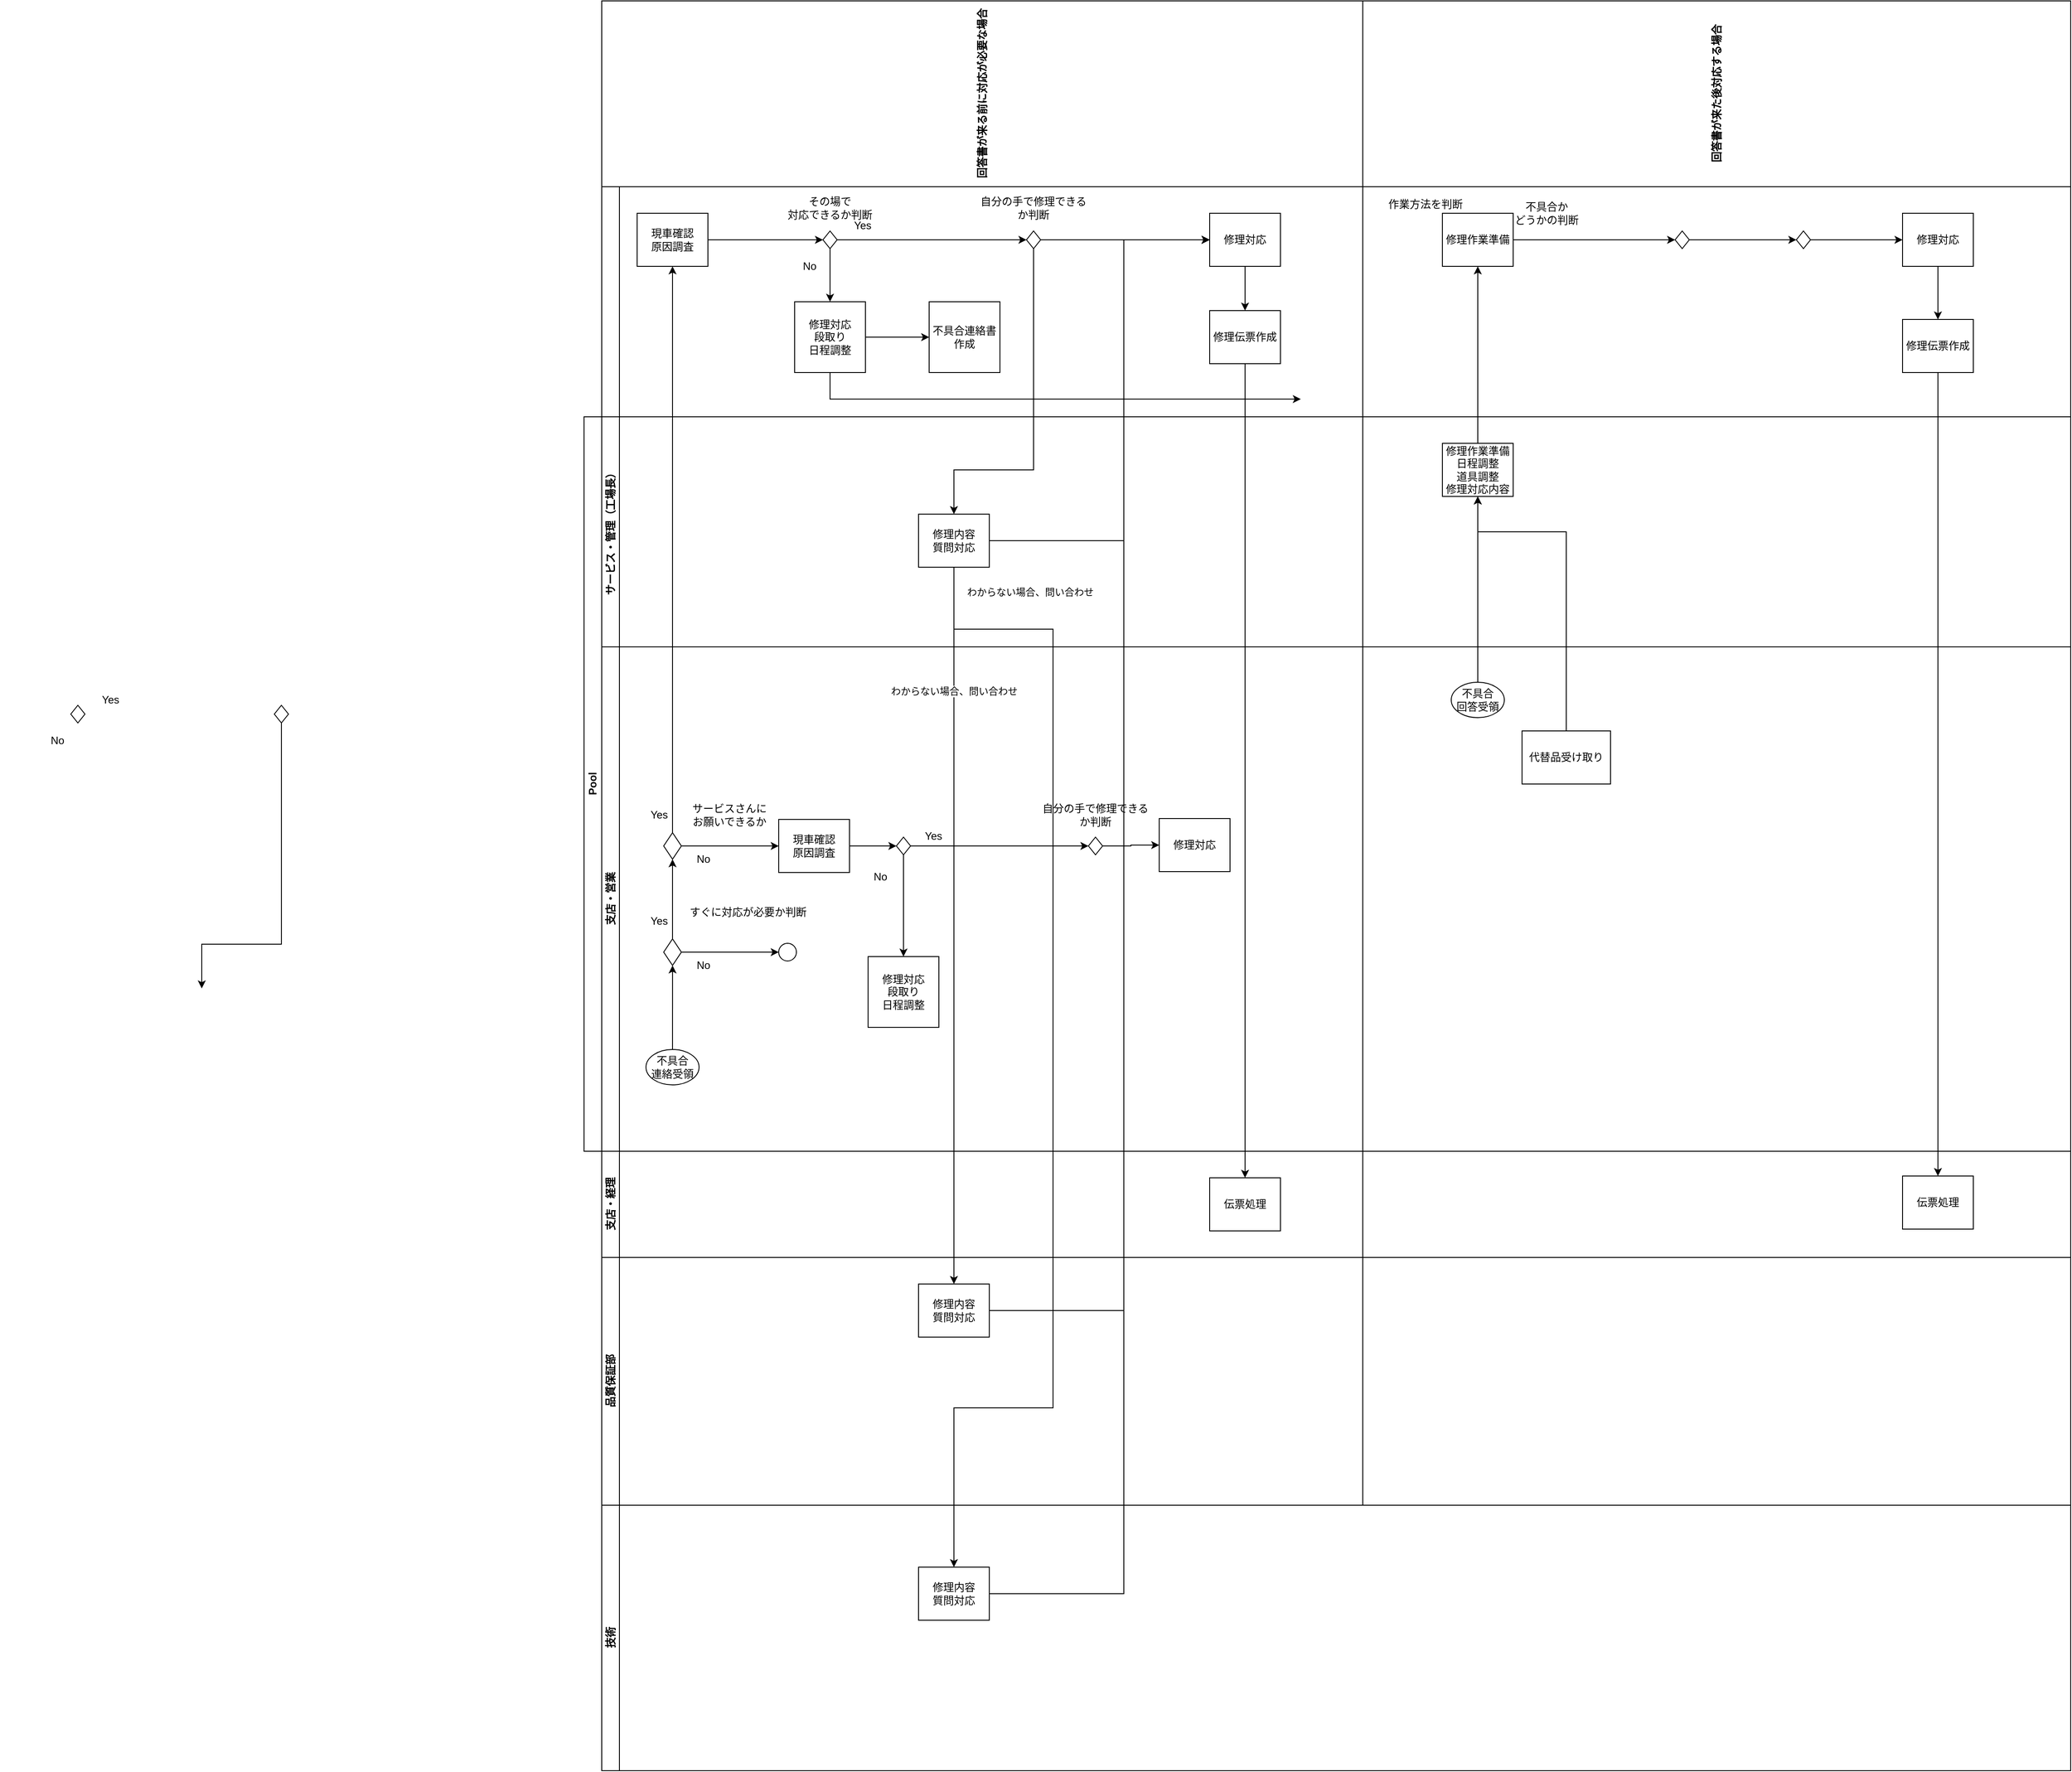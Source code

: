 <mxfile version="14.3.1" type="github">
  <diagram id="prtHgNgQTEPvFCAcTncT" name="Page-1">
    <mxGraphModel dx="4382" dy="3154" grid="1" gridSize="10" guides="1" tooltips="1" connect="1" arrows="1" fold="1" page="1" pageScale="1" pageWidth="827" pageHeight="1169" math="0" shadow="0">
      <root>
        <mxCell id="0" />
        <mxCell id="1" parent="0" />
        <mxCell id="dNxyNK7c78bLwvsdeMH5-19" value="Pool" style="swimlane;html=1;childLayout=stackLayout;resizeParent=1;resizeParentMax=0;horizontal=0;startSize=20;horizontalStack=0;" parent="1" vertex="1">
          <mxGeometry x="120" y="120" width="1680" height="830" as="geometry" />
        </mxCell>
        <mxCell id="dNxyNK7c78bLwvsdeMH5-20" value="サービス・管理（工場長）" style="swimlane;html=1;startSize=20;horizontal=0;" parent="dNxyNK7c78bLwvsdeMH5-19" vertex="1">
          <mxGeometry x="20" width="1660" height="260" as="geometry" />
        </mxCell>
        <mxCell id="z5nzv6D3eItYVxrzep7x-7" value="修理作業準備&lt;br&gt;日程調整&lt;br&gt;道具調整&lt;br&gt;修理対応内容" style="rounded=0;whiteSpace=wrap;html=1;fontFamily=Helvetica;fontSize=12;fontColor=#000000;align=center;" vertex="1" parent="dNxyNK7c78bLwvsdeMH5-20">
          <mxGeometry x="950" y="30" width="80" height="60" as="geometry" />
        </mxCell>
        <mxCell id="z5nzv6D3eItYVxrzep7x-37" value="修理内容&lt;br&gt;質問対応" style="rounded=0;whiteSpace=wrap;html=1;fontFamily=Helvetica;fontSize=12;fontColor=#000000;align=center;" vertex="1" parent="dNxyNK7c78bLwvsdeMH5-20">
          <mxGeometry x="358" y="110" width="80" height="60" as="geometry" />
        </mxCell>
        <mxCell id="FLFnpMw3MmitnRIGWcoV-14" style="edgeStyle=orthogonalEdgeStyle;rounded=0;orthogonalLoop=1;jettySize=auto;html=1;" parent="dNxyNK7c78bLwvsdeMH5-19" source="FLFnpMw3MmitnRIGWcoV-2" edge="1">
          <mxGeometry relative="1" as="geometry">
            <mxPoint x="1010" y="90" as="targetPoint" />
          </mxGeometry>
        </mxCell>
        <mxCell id="z5nzv6D3eItYVxrzep7x-9" style="edgeStyle=orthogonalEdgeStyle;rounded=0;orthogonalLoop=1;jettySize=auto;html=1;entryX=0.5;entryY=1;entryDx=0;entryDy=0;" edge="1" parent="dNxyNK7c78bLwvsdeMH5-19" source="z5nzv6D3eItYVxrzep7x-8" target="z5nzv6D3eItYVxrzep7x-7">
          <mxGeometry relative="1" as="geometry">
            <Array as="points">
              <mxPoint x="1110" y="130" />
              <mxPoint x="1010" y="130" />
            </Array>
          </mxGeometry>
        </mxCell>
        <mxCell id="dNxyNK7c78bLwvsdeMH5-21" value="支店・営業" style="swimlane;html=1;startSize=20;horizontal=0;" parent="dNxyNK7c78bLwvsdeMH5-19" vertex="1">
          <mxGeometry x="20" y="260" width="1660" height="570" as="geometry" />
        </mxCell>
        <mxCell id="z5nzv6D3eItYVxrzep7x-74" style="edgeStyle=orthogonalEdgeStyle;rounded=0;orthogonalLoop=1;jettySize=auto;html=1;entryX=0.231;entryY=0.5;entryDx=0;entryDy=0;entryPerimeter=0;" edge="1" parent="dNxyNK7c78bLwvsdeMH5-21" source="dNxyNK7c78bLwvsdeMH5-23" target="z5nzv6D3eItYVxrzep7x-51">
          <mxGeometry relative="1" as="geometry" />
        </mxCell>
        <mxCell id="dNxyNK7c78bLwvsdeMH5-23" value="不具合&lt;br&gt;連絡受領" style="ellipse;whiteSpace=wrap;html=1;" parent="dNxyNK7c78bLwvsdeMH5-21" vertex="1">
          <mxGeometry x="50" y="455" width="60" height="40" as="geometry" />
        </mxCell>
        <mxCell id="FLFnpMw3MmitnRIGWcoV-2" value="不具合&lt;br&gt;回答受領" style="ellipse;whiteSpace=wrap;html=1;" parent="dNxyNK7c78bLwvsdeMH5-21" vertex="1">
          <mxGeometry x="960" y="40" width="60" height="40" as="geometry" />
        </mxCell>
        <mxCell id="z5nzv6D3eItYVxrzep7x-8" value="代替品受け取り" style="rounded=0;whiteSpace=wrap;html=1;" vertex="1" parent="dNxyNK7c78bLwvsdeMH5-21">
          <mxGeometry x="1040" y="95" width="100" height="60" as="geometry" />
        </mxCell>
        <mxCell id="z5nzv6D3eItYVxrzep7x-81" style="edgeStyle=orthogonalEdgeStyle;rounded=0;orthogonalLoop=1;jettySize=auto;html=1;entryX=0.5;entryY=1;entryDx=0;entryDy=0;" edge="1" parent="dNxyNK7c78bLwvsdeMH5-21" source="z5nzv6D3eItYVxrzep7x-47" target="z5nzv6D3eItYVxrzep7x-80">
          <mxGeometry relative="1" as="geometry" />
        </mxCell>
        <mxCell id="z5nzv6D3eItYVxrzep7x-47" value="" style="rhombus;whiteSpace=wrap;html=1;" vertex="1" parent="dNxyNK7c78bLwvsdeMH5-21">
          <mxGeometry x="70" y="330" width="20" height="30" as="geometry" />
        </mxCell>
        <mxCell id="z5nzv6D3eItYVxrzep7x-49" value="すぐに対応が必要か判断" style="text;html=1;strokeColor=none;fillColor=none;align=center;verticalAlign=middle;whiteSpace=wrap;rounded=0;" vertex="1" parent="dNxyNK7c78bLwvsdeMH5-21">
          <mxGeometry x="90" y="290" width="151" height="20" as="geometry" />
        </mxCell>
        <mxCell id="z5nzv6D3eItYVxrzep7x-50" value="Yes" style="text;html=1;strokeColor=none;fillColor=none;align=center;verticalAlign=middle;whiteSpace=wrap;rounded=0;" vertex="1" parent="dNxyNK7c78bLwvsdeMH5-21">
          <mxGeometry y="300" width="130" height="20" as="geometry" />
        </mxCell>
        <mxCell id="z5nzv6D3eItYVxrzep7x-51" value="No" style="text;html=1;strokeColor=none;fillColor=none;align=center;verticalAlign=middle;whiteSpace=wrap;rounded=0;" vertex="1" parent="dNxyNK7c78bLwvsdeMH5-21">
          <mxGeometry x="50" y="350" width="130" height="20" as="geometry" />
        </mxCell>
        <mxCell id="z5nzv6D3eItYVxrzep7x-53" value="" style="ellipse;whiteSpace=wrap;html=1;" vertex="1" parent="dNxyNK7c78bLwvsdeMH5-21">
          <mxGeometry x="200" y="335" width="20" height="20" as="geometry" />
        </mxCell>
        <mxCell id="z5nzv6D3eItYVxrzep7x-52" style="edgeStyle=orthogonalEdgeStyle;rounded=0;orthogonalLoop=1;jettySize=auto;html=1;entryX=0;entryY=0.5;entryDx=0;entryDy=0;" edge="1" parent="dNxyNK7c78bLwvsdeMH5-21" source="z5nzv6D3eItYVxrzep7x-47" target="z5nzv6D3eItYVxrzep7x-53">
          <mxGeometry relative="1" as="geometry">
            <mxPoint x="190" y="345.0" as="targetPoint" />
          </mxGeometry>
        </mxCell>
        <mxCell id="z5nzv6D3eItYVxrzep7x-75" value="サービスさんに&lt;br&gt;お願いできるか" style="text;html=1;strokeColor=none;fillColor=none;align=center;verticalAlign=middle;whiteSpace=wrap;rounded=0;" vertex="1" parent="dNxyNK7c78bLwvsdeMH5-21">
          <mxGeometry x="69" y="180" width="151" height="20" as="geometry" />
        </mxCell>
        <mxCell id="z5nzv6D3eItYVxrzep7x-76" value="Yes" style="text;html=1;strokeColor=none;fillColor=none;align=center;verticalAlign=middle;whiteSpace=wrap;rounded=0;" vertex="1" parent="dNxyNK7c78bLwvsdeMH5-21">
          <mxGeometry y="180" width="130" height="20" as="geometry" />
        </mxCell>
        <mxCell id="z5nzv6D3eItYVxrzep7x-77" value="No" style="text;html=1;strokeColor=none;fillColor=none;align=center;verticalAlign=middle;whiteSpace=wrap;rounded=0;" vertex="1" parent="dNxyNK7c78bLwvsdeMH5-21">
          <mxGeometry x="50" y="230" width="130" height="20" as="geometry" />
        </mxCell>
        <mxCell id="z5nzv6D3eItYVxrzep7x-84" style="edgeStyle=orthogonalEdgeStyle;rounded=0;orthogonalLoop=1;jettySize=auto;html=1;entryX=0;entryY=0.5;entryDx=0;entryDy=0;" edge="1" parent="dNxyNK7c78bLwvsdeMH5-21" source="z5nzv6D3eItYVxrzep7x-80" target="z5nzv6D3eItYVxrzep7x-83">
          <mxGeometry relative="1" as="geometry" />
        </mxCell>
        <mxCell id="z5nzv6D3eItYVxrzep7x-80" value="" style="rhombus;whiteSpace=wrap;html=1;" vertex="1" parent="dNxyNK7c78bLwvsdeMH5-21">
          <mxGeometry x="70" y="210" width="20" height="30" as="geometry" />
        </mxCell>
        <mxCell id="z5nzv6D3eItYVxrzep7x-122" style="edgeStyle=orthogonalEdgeStyle;rounded=0;orthogonalLoop=1;jettySize=auto;html=1;entryX=0;entryY=0.5;entryDx=0;entryDy=0;" edge="1" parent="dNxyNK7c78bLwvsdeMH5-21" source="z5nzv6D3eItYVxrzep7x-83" target="z5nzv6D3eItYVxrzep7x-119">
          <mxGeometry relative="1" as="geometry" />
        </mxCell>
        <mxCell id="z5nzv6D3eItYVxrzep7x-83" value="現車確認&lt;br&gt;原因調査" style="rounded=0;whiteSpace=wrap;html=1;fontFamily=Helvetica;fontSize=12;fontColor=#000000;align=center;" vertex="1" parent="dNxyNK7c78bLwvsdeMH5-21">
          <mxGeometry x="200" y="195" width="80" height="60" as="geometry" />
        </mxCell>
        <mxCell id="z5nzv6D3eItYVxrzep7x-113" value="修理対応&lt;br&gt;段取り&lt;br&gt;日程調整" style="whiteSpace=wrap;html=1;aspect=fixed;" vertex="1" parent="dNxyNK7c78bLwvsdeMH5-21">
          <mxGeometry x="301" y="350" width="80" height="80" as="geometry" />
        </mxCell>
        <mxCell id="z5nzv6D3eItYVxrzep7x-117" value="No" style="text;html=1;strokeColor=none;fillColor=none;align=center;verticalAlign=middle;whiteSpace=wrap;rounded=0;" vertex="1" parent="dNxyNK7c78bLwvsdeMH5-21">
          <mxGeometry x="250" y="250" width="130" height="20" as="geometry" />
        </mxCell>
        <mxCell id="z5nzv6D3eItYVxrzep7x-118" value="Yes" style="text;html=1;strokeColor=none;fillColor=none;align=center;verticalAlign=middle;whiteSpace=wrap;rounded=0;" vertex="1" parent="dNxyNK7c78bLwvsdeMH5-21">
          <mxGeometry x="310" y="204" width="130" height="20" as="geometry" />
        </mxCell>
        <mxCell id="z5nzv6D3eItYVxrzep7x-123" style="edgeStyle=orthogonalEdgeStyle;rounded=0;orthogonalLoop=1;jettySize=auto;html=1;" edge="1" parent="dNxyNK7c78bLwvsdeMH5-21" source="z5nzv6D3eItYVxrzep7x-119" target="z5nzv6D3eItYVxrzep7x-113">
          <mxGeometry relative="1" as="geometry" />
        </mxCell>
        <mxCell id="z5nzv6D3eItYVxrzep7x-125" style="edgeStyle=orthogonalEdgeStyle;rounded=0;orthogonalLoop=1;jettySize=auto;html=1;entryX=0;entryY=0.5;entryDx=0;entryDy=0;" edge="1" parent="dNxyNK7c78bLwvsdeMH5-21" source="z5nzv6D3eItYVxrzep7x-119" target="z5nzv6D3eItYVxrzep7x-124">
          <mxGeometry relative="1" as="geometry" />
        </mxCell>
        <mxCell id="z5nzv6D3eItYVxrzep7x-119" value="" style="rhombus;whiteSpace=wrap;html=1;" vertex="1" parent="dNxyNK7c78bLwvsdeMH5-21">
          <mxGeometry x="333" y="215" width="16" height="20" as="geometry" />
        </mxCell>
        <mxCell id="z5nzv6D3eItYVxrzep7x-127" style="edgeStyle=orthogonalEdgeStyle;rounded=0;orthogonalLoop=1;jettySize=auto;html=1;entryX=0;entryY=0.5;entryDx=0;entryDy=0;" edge="1" parent="dNxyNK7c78bLwvsdeMH5-21" source="z5nzv6D3eItYVxrzep7x-124" target="z5nzv6D3eItYVxrzep7x-108">
          <mxGeometry relative="1" as="geometry" />
        </mxCell>
        <mxCell id="z5nzv6D3eItYVxrzep7x-124" value="" style="rhombus;whiteSpace=wrap;html=1;" vertex="1" parent="dNxyNK7c78bLwvsdeMH5-21">
          <mxGeometry x="550" y="215" width="16" height="20" as="geometry" />
        </mxCell>
        <mxCell id="z5nzv6D3eItYVxrzep7x-115" value="自分の手で修理できるか判断" style="text;html=1;strokeColor=none;fillColor=none;align=center;verticalAlign=middle;whiteSpace=wrap;rounded=0;" vertex="1" parent="dNxyNK7c78bLwvsdeMH5-21">
          <mxGeometry x="493" y="180" width="130" height="20" as="geometry" />
        </mxCell>
        <mxCell id="z5nzv6D3eItYVxrzep7x-108" value="修理対応" style="rounded=0;whiteSpace=wrap;html=1;fontFamily=Helvetica;fontSize=12;fontColor=#000000;align=center;" vertex="1" parent="dNxyNK7c78bLwvsdeMH5-21">
          <mxGeometry x="630" y="194" width="80" height="60" as="geometry" />
        </mxCell>
        <mxCell id="z5nzv6D3eItYVxrzep7x-14" value="" style="swimlane;html=1;startSize=20;horizontal=0;" vertex="1" parent="1">
          <mxGeometry x="140" y="-140" width="1660" height="260" as="geometry" />
        </mxCell>
        <mxCell id="z5nzv6D3eItYVxrzep7x-86" style="edgeStyle=orthogonalEdgeStyle;rounded=0;orthogonalLoop=1;jettySize=auto;html=1;entryX=0;entryY=0.5;entryDx=0;entryDy=0;" edge="1" parent="z5nzv6D3eItYVxrzep7x-14" source="z5nzv6D3eItYVxrzep7x-16" target="z5nzv6D3eItYVxrzep7x-85">
          <mxGeometry relative="1" as="geometry" />
        </mxCell>
        <mxCell id="z5nzv6D3eItYVxrzep7x-16" value="現車確認&lt;br&gt;原因調査" style="rounded=0;whiteSpace=wrap;html=1;fontFamily=Helvetica;fontSize=12;fontColor=#000000;align=center;" vertex="1" parent="z5nzv6D3eItYVxrzep7x-14">
          <mxGeometry x="40" y="30" width="80" height="60" as="geometry" />
        </mxCell>
        <mxCell id="z5nzv6D3eItYVxrzep7x-44" style="edgeStyle=orthogonalEdgeStyle;rounded=0;orthogonalLoop=1;jettySize=auto;html=1;entryX=0;entryY=0.5;entryDx=0;entryDy=0;" edge="1" parent="z5nzv6D3eItYVxrzep7x-14" source="z5nzv6D3eItYVxrzep7x-21" target="z5nzv6D3eItYVxrzep7x-23">
          <mxGeometry relative="1" as="geometry" />
        </mxCell>
        <mxCell id="z5nzv6D3eItYVxrzep7x-21" value="" style="rhombus;whiteSpace=wrap;html=1;" vertex="1" parent="z5nzv6D3eItYVxrzep7x-14">
          <mxGeometry x="480" y="50" width="16" height="20" as="geometry" />
        </mxCell>
        <mxCell id="z5nzv6D3eItYVxrzep7x-22" value="その場で&lt;br&gt;対応できるか判断" style="text;html=1;strokeColor=none;fillColor=none;align=center;verticalAlign=middle;whiteSpace=wrap;rounded=0;" vertex="1" parent="z5nzv6D3eItYVxrzep7x-14">
          <mxGeometry x="193" y="14" width="130" height="20" as="geometry" />
        </mxCell>
        <mxCell id="z5nzv6D3eItYVxrzep7x-23" value="修理対応" style="rounded=0;whiteSpace=wrap;html=1;fontFamily=Helvetica;fontSize=12;fontColor=#000000;align=center;" vertex="1" parent="z5nzv6D3eItYVxrzep7x-14">
          <mxGeometry x="687" y="30" width="80" height="60" as="geometry" />
        </mxCell>
        <mxCell id="z5nzv6D3eItYVxrzep7x-25" value="" style="rhombus;whiteSpace=wrap;html=1;" vertex="1" parent="z5nzv6D3eItYVxrzep7x-14">
          <mxGeometry x="1213" y="50" width="16" height="20" as="geometry" />
        </mxCell>
        <mxCell id="z5nzv6D3eItYVxrzep7x-26" style="edgeStyle=orthogonalEdgeStyle;rounded=0;orthogonalLoop=1;jettySize=auto;html=1;entryX=0;entryY=0.5;entryDx=0;entryDy=0;exitX=1;exitY=0.5;exitDx=0;exitDy=0;" edge="1" parent="z5nzv6D3eItYVxrzep7x-14" source="z5nzv6D3eItYVxrzep7x-34" target="z5nzv6D3eItYVxrzep7x-25">
          <mxGeometry relative="1" as="geometry">
            <mxPoint x="1160" y="60" as="sourcePoint" />
          </mxGeometry>
        </mxCell>
        <mxCell id="z5nzv6D3eItYVxrzep7x-28" value="" style="rhombus;whiteSpace=wrap;html=1;" vertex="1" parent="z5nzv6D3eItYVxrzep7x-14">
          <mxGeometry x="1350" y="50" width="16" height="20" as="geometry" />
        </mxCell>
        <mxCell id="z5nzv6D3eItYVxrzep7x-29" value="修理対応" style="rounded=0;whiteSpace=wrap;html=1;fontFamily=Helvetica;fontSize=12;fontColor=#000000;align=center;" vertex="1" parent="z5nzv6D3eItYVxrzep7x-14">
          <mxGeometry x="1470" y="30" width="80" height="60" as="geometry" />
        </mxCell>
        <mxCell id="z5nzv6D3eItYVxrzep7x-30" style="edgeStyle=orthogonalEdgeStyle;rounded=0;orthogonalLoop=1;jettySize=auto;html=1;" edge="1" parent="z5nzv6D3eItYVxrzep7x-14" source="z5nzv6D3eItYVxrzep7x-25">
          <mxGeometry relative="1" as="geometry">
            <mxPoint x="1350" y="60" as="targetPoint" />
          </mxGeometry>
        </mxCell>
        <mxCell id="z5nzv6D3eItYVxrzep7x-31" style="edgeStyle=orthogonalEdgeStyle;rounded=0;orthogonalLoop=1;jettySize=auto;html=1;" edge="1" parent="z5nzv6D3eItYVxrzep7x-14" source="z5nzv6D3eItYVxrzep7x-28">
          <mxGeometry relative="1" as="geometry">
            <mxPoint x="1470" y="60" as="targetPoint" />
          </mxGeometry>
        </mxCell>
        <mxCell id="z5nzv6D3eItYVxrzep7x-32" value="作業方法を判断" style="text;html=1;strokeColor=none;fillColor=none;align=center;verticalAlign=middle;whiteSpace=wrap;rounded=0;" vertex="1" parent="z5nzv6D3eItYVxrzep7x-14">
          <mxGeometry x="866" y="10" width="130" height="20" as="geometry" />
        </mxCell>
        <mxCell id="z5nzv6D3eItYVxrzep7x-33" value="不具合か&lt;br&gt;どうかの判断" style="text;html=1;strokeColor=none;fillColor=none;align=center;verticalAlign=middle;whiteSpace=wrap;rounded=0;" vertex="1" parent="z5nzv6D3eItYVxrzep7x-14">
          <mxGeometry x="1003" y="20" width="130" height="20" as="geometry" />
        </mxCell>
        <mxCell id="z5nzv6D3eItYVxrzep7x-34" value="修理作業準備" style="rounded=0;whiteSpace=wrap;html=1;fontFamily=Helvetica;fontSize=12;fontColor=#000000;align=center;" vertex="1" parent="z5nzv6D3eItYVxrzep7x-14">
          <mxGeometry x="950" y="30" width="80" height="60" as="geometry" />
        </mxCell>
        <mxCell id="dNxyNK7c78bLwvsdeMH5-34" value="修理伝票作成" style="rounded=0;whiteSpace=wrap;html=1;fontFamily=Helvetica;fontSize=12;fontColor=#000000;align=center;" parent="z5nzv6D3eItYVxrzep7x-14" vertex="1">
          <mxGeometry x="687" y="140" width="80" height="60" as="geometry" />
        </mxCell>
        <mxCell id="YrqZv5F6dzmh7RyfZA-b-25" style="edgeStyle=orthogonalEdgeStyle;rounded=0;orthogonalLoop=1;jettySize=auto;html=1;entryX=0.5;entryY=0;entryDx=0;entryDy=0;exitX=0.5;exitY=1;exitDx=0;exitDy=0;" parent="z5nzv6D3eItYVxrzep7x-14" source="z5nzv6D3eItYVxrzep7x-23" target="dNxyNK7c78bLwvsdeMH5-34" edge="1">
          <mxGeometry relative="1" as="geometry">
            <mxPoint x="550" y="350" as="sourcePoint" />
          </mxGeometry>
        </mxCell>
        <mxCell id="z5nzv6D3eItYVxrzep7x-42" value="No" style="text;html=1;strokeColor=none;fillColor=none;align=center;verticalAlign=middle;whiteSpace=wrap;rounded=0;" vertex="1" parent="z5nzv6D3eItYVxrzep7x-14">
          <mxGeometry x="170" y="80" width="130" height="20" as="geometry" />
        </mxCell>
        <mxCell id="z5nzv6D3eItYVxrzep7x-43" value="Yes" style="text;html=1;strokeColor=none;fillColor=none;align=center;verticalAlign=middle;whiteSpace=wrap;rounded=0;" vertex="1" parent="z5nzv6D3eItYVxrzep7x-14">
          <mxGeometry x="230" y="34" width="130" height="20" as="geometry" />
        </mxCell>
        <mxCell id="z5nzv6D3eItYVxrzep7x-70" value="修理伝票作成" style="rounded=0;whiteSpace=wrap;html=1;fontFamily=Helvetica;fontSize=12;fontColor=#000000;align=center;" vertex="1" parent="z5nzv6D3eItYVxrzep7x-14">
          <mxGeometry x="1470" y="150" width="80" height="60" as="geometry" />
        </mxCell>
        <mxCell id="z5nzv6D3eItYVxrzep7x-71" style="edgeStyle=orthogonalEdgeStyle;rounded=0;orthogonalLoop=1;jettySize=auto;html=1;entryX=0.5;entryY=0;entryDx=0;entryDy=0;exitX=0.5;exitY=1;exitDx=0;exitDy=0;" edge="1" parent="z5nzv6D3eItYVxrzep7x-14" target="z5nzv6D3eItYVxrzep7x-70" source="z5nzv6D3eItYVxrzep7x-29">
          <mxGeometry relative="1" as="geometry">
            <mxPoint x="1510" y="100" as="sourcePoint" />
          </mxGeometry>
        </mxCell>
        <mxCell id="z5nzv6D3eItYVxrzep7x-100" style="edgeStyle=orthogonalEdgeStyle;rounded=0;orthogonalLoop=1;jettySize=auto;html=1;entryX=0;entryY=0.5;entryDx=0;entryDy=0;" edge="1" parent="z5nzv6D3eItYVxrzep7x-14" source="z5nzv6D3eItYVxrzep7x-85" target="z5nzv6D3eItYVxrzep7x-21">
          <mxGeometry relative="1" as="geometry" />
        </mxCell>
        <mxCell id="z5nzv6D3eItYVxrzep7x-85" value="" style="rhombus;whiteSpace=wrap;html=1;" vertex="1" parent="z5nzv6D3eItYVxrzep7x-14">
          <mxGeometry x="250" y="50" width="16" height="20" as="geometry" />
        </mxCell>
        <mxCell id="z5nzv6D3eItYVxrzep7x-93" value="修理対応&lt;br&gt;段取り&lt;br&gt;日程調整" style="whiteSpace=wrap;html=1;aspect=fixed;" vertex="1" parent="z5nzv6D3eItYVxrzep7x-14">
          <mxGeometry x="218" y="130" width="80" height="80" as="geometry" />
        </mxCell>
        <mxCell id="z5nzv6D3eItYVxrzep7x-92" style="edgeStyle=orthogonalEdgeStyle;rounded=0;orthogonalLoop=1;jettySize=auto;html=1;" edge="1" parent="z5nzv6D3eItYVxrzep7x-14" source="z5nzv6D3eItYVxrzep7x-85" target="z5nzv6D3eItYVxrzep7x-93">
          <mxGeometry relative="1" as="geometry">
            <mxPoint x="258" y="150" as="targetPoint" />
          </mxGeometry>
        </mxCell>
        <mxCell id="z5nzv6D3eItYVxrzep7x-96" value="不具合連絡書作成" style="whiteSpace=wrap;html=1;aspect=fixed;" vertex="1" parent="z5nzv6D3eItYVxrzep7x-14">
          <mxGeometry x="370" y="130" width="80" height="80" as="geometry" />
        </mxCell>
        <mxCell id="z5nzv6D3eItYVxrzep7x-95" style="edgeStyle=orthogonalEdgeStyle;rounded=0;orthogonalLoop=1;jettySize=auto;html=1;entryX=0;entryY=0.5;entryDx=0;entryDy=0;" edge="1" parent="z5nzv6D3eItYVxrzep7x-14" source="z5nzv6D3eItYVxrzep7x-93" target="z5nzv6D3eItYVxrzep7x-96">
          <mxGeometry relative="1" as="geometry">
            <mxPoint x="360" y="170" as="targetPoint" />
          </mxGeometry>
        </mxCell>
        <mxCell id="z5nzv6D3eItYVxrzep7x-101" value="自分の手で修理できるか判断" style="text;html=1;strokeColor=none;fillColor=none;align=center;verticalAlign=middle;whiteSpace=wrap;rounded=0;" vertex="1" parent="z5nzv6D3eItYVxrzep7x-14">
          <mxGeometry x="423" y="14" width="130" height="20" as="geometry" />
        </mxCell>
        <mxCell id="z5nzv6D3eItYVxrzep7x-61" value="わからない場合、問い合わせ" style="edgeStyle=orthogonalEdgeStyle;rounded=0;orthogonalLoop=1;jettySize=auto;html=1;entryX=0.5;entryY=0;entryDx=0;entryDy=0;" edge="1" parent="1" source="z5nzv6D3eItYVxrzep7x-37" target="z5nzv6D3eItYVxrzep7x-59">
          <mxGeometry x="-0.654" relative="1" as="geometry">
            <mxPoint as="offset" />
          </mxGeometry>
        </mxCell>
        <mxCell id="z5nzv6D3eItYVxrzep7x-62" value="わからない場合、問い合わせ" style="edgeStyle=orthogonalEdgeStyle;rounded=0;orthogonalLoop=1;jettySize=auto;html=1;entryX=0.5;entryY=0;entryDx=0;entryDy=0;exitX=0.5;exitY=1;exitDx=0;exitDy=0;" edge="1" parent="1" source="z5nzv6D3eItYVxrzep7x-37" target="z5nzv6D3eItYVxrzep7x-60">
          <mxGeometry x="-0.77" y="42" relative="1" as="geometry">
            <mxPoint x="548" y="300" as="sourcePoint" />
            <mxPoint x="548" y="810.0" as="targetPoint" />
            <mxPoint as="offset" />
            <Array as="points">
              <mxPoint x="538" y="360" />
              <mxPoint x="650" y="360" />
              <mxPoint x="650" y="1240" />
              <mxPoint x="538" y="1240" />
            </Array>
          </mxGeometry>
        </mxCell>
        <mxCell id="z5nzv6D3eItYVxrzep7x-63" style="edgeStyle=orthogonalEdgeStyle;rounded=0;orthogonalLoop=1;jettySize=auto;html=1;" edge="1" parent="1" source="dNxyNK7c78bLwvsdeMH5-34" target="dNxyNK7c78bLwvsdeMH5-30">
          <mxGeometry relative="1" as="geometry" />
        </mxCell>
        <mxCell id="z5nzv6D3eItYVxrzep7x-65" value="回答書が来る前に対応が必要な場合" style="swimlane;html=1;startSize=210;horizontal=0;direction=south;" vertex="1" parent="1">
          <mxGeometry x="140" y="-350" width="860" height="1700" as="geometry" />
        </mxCell>
        <mxCell id="z5nzv6D3eItYVxrzep7x-57" value="品質保証部" style="swimlane;html=1;startSize=20;horizontal=0;" vertex="1" parent="z5nzv6D3eItYVxrzep7x-65">
          <mxGeometry y="1420" width="1660" height="280" as="geometry" />
        </mxCell>
        <mxCell id="z5nzv6D3eItYVxrzep7x-59" value="修理内容&lt;br&gt;質問対応" style="rounded=0;whiteSpace=wrap;html=1;fontFamily=Helvetica;fontSize=12;fontColor=#000000;align=center;" vertex="1" parent="z5nzv6D3eItYVxrzep7x-57">
          <mxGeometry x="358" y="30" width="80" height="60" as="geometry" />
        </mxCell>
        <mxCell id="dNxyNK7c78bLwvsdeMH5-22" value="支店・経理" style="swimlane;html=1;startSize=20;horizontal=0;" parent="z5nzv6D3eItYVxrzep7x-65" vertex="1">
          <mxGeometry y="1300" width="1660" height="120" as="geometry" />
        </mxCell>
        <mxCell id="dNxyNK7c78bLwvsdeMH5-30" value="伝票処理" style="rounded=0;whiteSpace=wrap;html=1;fontFamily=Helvetica;fontSize=12;fontColor=#000000;align=center;" parent="dNxyNK7c78bLwvsdeMH5-22" vertex="1">
          <mxGeometry x="687" y="30" width="80" height="60" as="geometry" />
        </mxCell>
        <mxCell id="z5nzv6D3eItYVxrzep7x-69" value="伝票処理" style="rounded=0;whiteSpace=wrap;html=1;fontFamily=Helvetica;fontSize=12;fontColor=#000000;align=center;" vertex="1" parent="dNxyNK7c78bLwvsdeMH5-22">
          <mxGeometry x="1470" y="28" width="80" height="60" as="geometry" />
        </mxCell>
        <mxCell id="z5nzv6D3eItYVxrzep7x-67" value="回答書が来た後対応する場合" style="swimlane;html=1;startSize=210;horizontal=0;direction=south;" vertex="1" parent="1">
          <mxGeometry x="1000" y="-350" width="800" height="1700" as="geometry" />
        </mxCell>
        <mxCell id="z5nzv6D3eItYVxrzep7x-68" style="edgeStyle=orthogonalEdgeStyle;rounded=0;orthogonalLoop=1;jettySize=auto;html=1;entryX=0.5;entryY=1;entryDx=0;entryDy=0;" edge="1" parent="1" source="z5nzv6D3eItYVxrzep7x-7" target="z5nzv6D3eItYVxrzep7x-34">
          <mxGeometry relative="1" as="geometry" />
        </mxCell>
        <mxCell id="z5nzv6D3eItYVxrzep7x-72" style="edgeStyle=orthogonalEdgeStyle;rounded=0;orthogonalLoop=1;jettySize=auto;html=1;" edge="1" parent="1" source="z5nzv6D3eItYVxrzep7x-70" target="z5nzv6D3eItYVxrzep7x-69">
          <mxGeometry relative="1" as="geometry" />
        </mxCell>
        <mxCell id="z5nzv6D3eItYVxrzep7x-58" value="技術" style="swimlane;html=1;startSize=20;horizontal=0;" vertex="1" parent="1">
          <mxGeometry x="140" y="1350" width="1660" height="300" as="geometry" />
        </mxCell>
        <mxCell id="z5nzv6D3eItYVxrzep7x-60" value="修理内容&lt;br&gt;質問対応" style="rounded=0;whiteSpace=wrap;html=1;fontFamily=Helvetica;fontSize=12;fontColor=#000000;align=center;" vertex="1" parent="z5nzv6D3eItYVxrzep7x-58">
          <mxGeometry x="358" y="70" width="80" height="60" as="geometry" />
        </mxCell>
        <mxCell id="z5nzv6D3eItYVxrzep7x-82" style="edgeStyle=orthogonalEdgeStyle;rounded=0;orthogonalLoop=1;jettySize=auto;html=1;" edge="1" parent="1" source="z5nzv6D3eItYVxrzep7x-80" target="z5nzv6D3eItYVxrzep7x-16">
          <mxGeometry relative="1" as="geometry" />
        </mxCell>
        <mxCell id="z5nzv6D3eItYVxrzep7x-99" style="edgeStyle=orthogonalEdgeStyle;rounded=0;orthogonalLoop=1;jettySize=auto;html=1;entryX=0;entryY=0.5;entryDx=0;entryDy=0;" edge="1" parent="1" source="z5nzv6D3eItYVxrzep7x-37" target="z5nzv6D3eItYVxrzep7x-23">
          <mxGeometry relative="1" as="geometry">
            <mxPoint x="578" y="260.059" as="sourcePoint" />
            <mxPoint x="680" y="-40" as="targetPoint" />
            <Array as="points">
              <mxPoint x="730" y="260" />
              <mxPoint x="730" y="-80" />
            </Array>
          </mxGeometry>
        </mxCell>
        <mxCell id="z5nzv6D3eItYVxrzep7x-102" style="edgeStyle=orthogonalEdgeStyle;rounded=0;orthogonalLoop=1;jettySize=auto;html=1;entryX=0.5;entryY=0;entryDx=0;entryDy=0;" edge="1" parent="1" source="z5nzv6D3eItYVxrzep7x-21" target="z5nzv6D3eItYVxrzep7x-37">
          <mxGeometry relative="1" as="geometry">
            <Array as="points">
              <mxPoint x="628" y="180" />
              <mxPoint x="538" y="180" />
            </Array>
          </mxGeometry>
        </mxCell>
        <mxCell id="z5nzv6D3eItYVxrzep7x-103" style="edgeStyle=orthogonalEdgeStyle;rounded=0;orthogonalLoop=1;jettySize=auto;html=1;entryX=0;entryY=0.5;entryDx=0;entryDy=0;" edge="1" parent="1" source="z5nzv6D3eItYVxrzep7x-59" target="z5nzv6D3eItYVxrzep7x-23">
          <mxGeometry relative="1" as="geometry">
            <Array as="points">
              <mxPoint x="730" y="1130" />
              <mxPoint x="730" y="-80" />
            </Array>
          </mxGeometry>
        </mxCell>
        <mxCell id="z5nzv6D3eItYVxrzep7x-104" style="edgeStyle=orthogonalEdgeStyle;rounded=0;orthogonalLoop=1;jettySize=auto;html=1;entryX=0;entryY=0.5;entryDx=0;entryDy=0;" edge="1" parent="1" source="z5nzv6D3eItYVxrzep7x-60" target="z5nzv6D3eItYVxrzep7x-23">
          <mxGeometry relative="1" as="geometry">
            <Array as="points">
              <mxPoint x="730" y="1450" />
              <mxPoint x="730" y="-80" />
            </Array>
          </mxGeometry>
        </mxCell>
        <mxCell id="z5nzv6D3eItYVxrzep7x-107" value="" style="rhombus;whiteSpace=wrap;html=1;" vertex="1" parent="1">
          <mxGeometry x="-230" y="446" width="16" height="20" as="geometry" />
        </mxCell>
        <mxCell id="z5nzv6D3eItYVxrzep7x-109" value="No" style="text;html=1;strokeColor=none;fillColor=none;align=center;verticalAlign=middle;whiteSpace=wrap;rounded=0;" vertex="1" parent="1">
          <mxGeometry x="-540" y="476" width="130" height="20" as="geometry" />
        </mxCell>
        <mxCell id="z5nzv6D3eItYVxrzep7x-110" value="Yes" style="text;html=1;strokeColor=none;fillColor=none;align=center;verticalAlign=middle;whiteSpace=wrap;rounded=0;" vertex="1" parent="1">
          <mxGeometry x="-480" y="430" width="130" height="20" as="geometry" />
        </mxCell>
        <mxCell id="z5nzv6D3eItYVxrzep7x-112" value="" style="rhombus;whiteSpace=wrap;html=1;" vertex="1" parent="1">
          <mxGeometry x="-460" y="446" width="16" height="20" as="geometry" />
        </mxCell>
        <mxCell id="z5nzv6D3eItYVxrzep7x-116" style="edgeStyle=orthogonalEdgeStyle;rounded=0;orthogonalLoop=1;jettySize=auto;html=1;entryX=0.5;entryY=0;entryDx=0;entryDy=0;" edge="1" parent="1" source="z5nzv6D3eItYVxrzep7x-107">
          <mxGeometry relative="1" as="geometry">
            <mxPoint x="-312" y="766" as="targetPoint" />
            <Array as="points">
              <mxPoint x="-222" y="716" />
              <mxPoint x="-312" y="716" />
            </Array>
          </mxGeometry>
        </mxCell>
        <mxCell id="z5nzv6D3eItYVxrzep7x-128" style="edgeStyle=orthogonalEdgeStyle;rounded=0;orthogonalLoop=1;jettySize=auto;html=1;" edge="1" parent="1" source="z5nzv6D3eItYVxrzep7x-93">
          <mxGeometry relative="1" as="geometry">
            <mxPoint x="930" y="100" as="targetPoint" />
            <Array as="points">
              <mxPoint x="398" y="100" />
            </Array>
          </mxGeometry>
        </mxCell>
      </root>
    </mxGraphModel>
  </diagram>
</mxfile>
